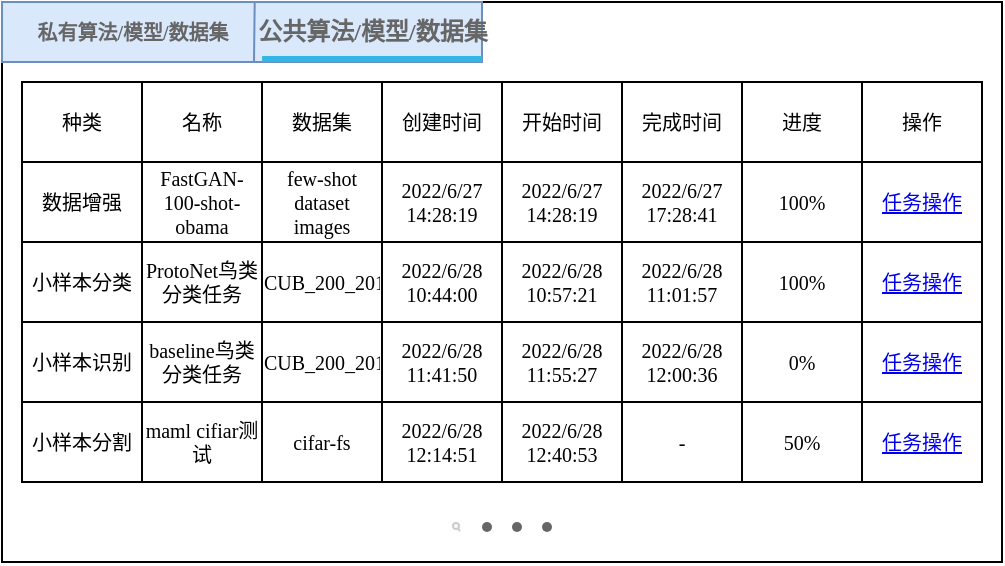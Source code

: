 <mxfile version="20.8.23" type="github" pages="3">
  <diagram id="b3hCAYV5xsGDJO1Qj9GW" name="第 1 页">
    <mxGraphModel dx="1148" dy="670" grid="1" gridSize="10" guides="1" tooltips="1" connect="1" arrows="1" fold="1" page="1" pageScale="1" pageWidth="827" pageHeight="1169" math="0" shadow="0">
      <root>
        <mxCell id="0" />
        <mxCell id="1" parent="0" />
        <mxCell id="eQosBWIMDGggvK-4iNOV-1" value="" style="rounded=0;whiteSpace=wrap;html=1;fontFamily=Times New Roman;" parent="1" vertex="1">
          <mxGeometry x="40" y="40" width="500" height="280" as="geometry" />
        </mxCell>
        <mxCell id="eQosBWIMDGggvK-4iNOV-6" value="" style="strokeWidth=1;html=1;shadow=0;dashed=0;shape=mxgraph.android.rrect;rSize=0;fillColor=#dae8fc;strokeColor=#6c8ebf;fontFamily=Times New Roman;" parent="1" vertex="1">
          <mxGeometry x="40" y="40" width="240" height="30" as="geometry" />
        </mxCell>
        <mxCell id="eQosBWIMDGggvK-4iNOV-7" value="私有算法/模型/数据集" style="strokeWidth=1;html=1;shadow=0;dashed=0;shape=mxgraph.android.anchor;fontStyle=1;fontColor=#666666;fontFamily=Times New Roman;fontSize=10;" parent="eQosBWIMDGggvK-4iNOV-6" vertex="1">
          <mxGeometry width="129.73" height="30" as="geometry" />
        </mxCell>
        <mxCell id="eQosBWIMDGggvK-4iNOV-8" value="公共算法/模型/数据集" style="strokeWidth=1;html=1;shadow=0;dashed=0;shape=mxgraph.android.rrect;rSize=0;fontStyle=1;fillColor=none;strokeColor=none;fontColor=#666666;fontFamily=Times New Roman;" parent="eQosBWIMDGggvK-4iNOV-6" vertex="1">
          <mxGeometry x="130.054" width="109.946" height="30" as="geometry" />
        </mxCell>
        <mxCell id="eQosBWIMDGggvK-4iNOV-9" value="" style="strokeWidth=1;html=1;shadow=0;dashed=0;shape=mxgraph.android.rrect;rSize=0;fillColor=#33b5e5;strokeColor=none;fontFamily=Times New Roman;fontSize=10;" parent="eQosBWIMDGggvK-4iNOV-8" vertex="1">
          <mxGeometry y="27" width="109.946" height="3" as="geometry" />
        </mxCell>
        <mxCell id="eQosBWIMDGggvK-4iNOV-14" value="" style="endArrow=none;html=1;rounded=0;entryX=0.974;entryY=-0.005;entryDx=0;entryDy=0;entryPerimeter=0;fontFamily=Times New Roman;fillColor=#dae8fc;strokeColor=#6c8ebf;fontSize=10;" parent="1" target="eQosBWIMDGggvK-4iNOV-7" edge="1">
          <mxGeometry width="50" height="50" relative="1" as="geometry">
            <mxPoint x="166" y="70" as="sourcePoint" />
            <mxPoint x="200" y="100" as="targetPoint" />
          </mxGeometry>
        </mxCell>
        <mxCell id="ofi7xKXRo71Cz8gLYX2U-14" value="" style="shape=table;startSize=0;container=1;collapsible=0;childLayout=tableLayout;fontSize=10;rounded=1;fillStyle=auto;fontFamily=Times New Roman;fillColor=none;" vertex="1" parent="1">
          <mxGeometry x="50" y="80" width="480" height="200" as="geometry" />
        </mxCell>
        <mxCell id="ofi7xKXRo71Cz8gLYX2U-15" value="" style="shape=tableRow;horizontal=0;startSize=0;swimlaneHead=0;swimlaneBody=0;strokeColor=inherit;top=0;left=0;bottom=0;right=0;collapsible=0;dropTarget=0;fillColor=none;points=[[0,0.5],[1,0.5]];portConstraint=eastwest;fontSize=10;rounded=1;fillStyle=auto;fontFamily=Times New Roman;" vertex="1" parent="ofi7xKXRo71Cz8gLYX2U-14">
          <mxGeometry width="480" height="40" as="geometry" />
        </mxCell>
        <mxCell id="ofi7xKXRo71Cz8gLYX2U-16" value="种类" style="shape=partialRectangle;html=1;whiteSpace=wrap;connectable=0;strokeColor=inherit;overflow=hidden;fillColor=none;top=0;left=0;bottom=0;right=0;pointerEvents=1;fontSize=10;rounded=1;fillStyle=auto;fontFamily=Times New Roman;" vertex="1" parent="ofi7xKXRo71Cz8gLYX2U-15">
          <mxGeometry width="60" height="40" as="geometry">
            <mxRectangle width="60" height="40" as="alternateBounds" />
          </mxGeometry>
        </mxCell>
        <mxCell id="ofi7xKXRo71Cz8gLYX2U-17" value="名称" style="shape=partialRectangle;html=1;whiteSpace=wrap;connectable=0;strokeColor=inherit;overflow=hidden;fillColor=none;top=0;left=0;bottom=0;right=0;pointerEvents=1;fontSize=10;rounded=1;fillStyle=auto;fontFamily=Times New Roman;" vertex="1" parent="ofi7xKXRo71Cz8gLYX2U-15">
          <mxGeometry x="60" width="60" height="40" as="geometry">
            <mxRectangle width="60" height="40" as="alternateBounds" />
          </mxGeometry>
        </mxCell>
        <mxCell id="ofi7xKXRo71Cz8gLYX2U-18" value="数据集" style="shape=partialRectangle;html=1;whiteSpace=wrap;connectable=0;strokeColor=inherit;overflow=hidden;fillColor=none;top=0;left=0;bottom=0;right=0;pointerEvents=1;fontSize=10;rounded=1;fillStyle=auto;fontFamily=Times New Roman;" vertex="1" parent="ofi7xKXRo71Cz8gLYX2U-15">
          <mxGeometry x="120" width="60" height="40" as="geometry">
            <mxRectangle width="60" height="40" as="alternateBounds" />
          </mxGeometry>
        </mxCell>
        <mxCell id="ofi7xKXRo71Cz8gLYX2U-27" value="创建时间" style="shape=partialRectangle;html=1;whiteSpace=wrap;connectable=0;strokeColor=inherit;overflow=hidden;fillColor=none;top=0;left=0;bottom=0;right=0;pointerEvents=1;fontSize=10;rounded=1;fillStyle=auto;fontFamily=Times New Roman;" vertex="1" parent="ofi7xKXRo71Cz8gLYX2U-15">
          <mxGeometry x="180" width="60" height="40" as="geometry">
            <mxRectangle width="60" height="40" as="alternateBounds" />
          </mxGeometry>
        </mxCell>
        <mxCell id="ofi7xKXRo71Cz8gLYX2U-30" value="开始时间" style="shape=partialRectangle;html=1;whiteSpace=wrap;connectable=0;strokeColor=inherit;overflow=hidden;fillColor=none;top=0;left=0;bottom=0;right=0;pointerEvents=1;fontSize=10;rounded=1;fillStyle=auto;fontFamily=Times New Roman;" vertex="1" parent="ofi7xKXRo71Cz8gLYX2U-15">
          <mxGeometry x="240" width="60" height="40" as="geometry">
            <mxRectangle width="60" height="40" as="alternateBounds" />
          </mxGeometry>
        </mxCell>
        <mxCell id="ofi7xKXRo71Cz8gLYX2U-33" value="完成时间" style="shape=partialRectangle;html=1;whiteSpace=wrap;connectable=0;strokeColor=inherit;overflow=hidden;fillColor=none;top=0;left=0;bottom=0;right=0;pointerEvents=1;fontSize=10;rounded=1;fillStyle=auto;fontFamily=Times New Roman;" vertex="1" parent="ofi7xKXRo71Cz8gLYX2U-15">
          <mxGeometry x="300" width="60" height="40" as="geometry">
            <mxRectangle width="60" height="40" as="alternateBounds" />
          </mxGeometry>
        </mxCell>
        <mxCell id="ofi7xKXRo71Cz8gLYX2U-36" value="进度" style="shape=partialRectangle;html=1;whiteSpace=wrap;connectable=0;strokeColor=inherit;overflow=hidden;fillColor=none;top=0;left=0;bottom=0;right=0;pointerEvents=1;fontSize=10;rounded=1;fillStyle=auto;fontFamily=Times New Roman;" vertex="1" parent="ofi7xKXRo71Cz8gLYX2U-15">
          <mxGeometry x="360" width="60" height="40" as="geometry">
            <mxRectangle width="60" height="40" as="alternateBounds" />
          </mxGeometry>
        </mxCell>
        <mxCell id="ofi7xKXRo71Cz8gLYX2U-39" value="操作" style="shape=partialRectangle;html=1;whiteSpace=wrap;connectable=0;strokeColor=inherit;overflow=hidden;fillColor=none;top=0;left=0;bottom=0;right=0;pointerEvents=1;fontSize=10;rounded=1;fillStyle=auto;fontFamily=Times New Roman;" vertex="1" parent="ofi7xKXRo71Cz8gLYX2U-15">
          <mxGeometry x="420" width="60" height="40" as="geometry">
            <mxRectangle width="60" height="40" as="alternateBounds" />
          </mxGeometry>
        </mxCell>
        <mxCell id="ofi7xKXRo71Cz8gLYX2U-19" value="" style="shape=tableRow;horizontal=0;startSize=0;swimlaneHead=0;swimlaneBody=0;strokeColor=inherit;top=0;left=0;bottom=0;right=0;collapsible=0;dropTarget=0;fillColor=none;points=[[0,0.5],[1,0.5]];portConstraint=eastwest;fontSize=10;rounded=1;fillStyle=auto;fontFamily=Times New Roman;" vertex="1" parent="ofi7xKXRo71Cz8gLYX2U-14">
          <mxGeometry y="40" width="480" height="40" as="geometry" />
        </mxCell>
        <mxCell id="ofi7xKXRo71Cz8gLYX2U-20" value="数据增强" style="shape=partialRectangle;html=1;whiteSpace=wrap;connectable=0;strokeColor=inherit;overflow=hidden;fillColor=none;top=0;left=0;bottom=0;right=0;pointerEvents=1;fontSize=10;rounded=1;fillStyle=auto;fontFamily=Times New Roman;" vertex="1" parent="ofi7xKXRo71Cz8gLYX2U-19">
          <mxGeometry width="60" height="40" as="geometry">
            <mxRectangle width="60" height="40" as="alternateBounds" />
          </mxGeometry>
        </mxCell>
        <mxCell id="ofi7xKXRo71Cz8gLYX2U-21" value="FastGAN-100-shot-obama" style="shape=partialRectangle;html=1;whiteSpace=wrap;connectable=0;strokeColor=inherit;overflow=hidden;fillColor=none;top=0;left=0;bottom=0;right=0;pointerEvents=1;fontSize=10;rounded=1;fillStyle=auto;fontFamily=Times New Roman;" vertex="1" parent="ofi7xKXRo71Cz8gLYX2U-19">
          <mxGeometry x="60" width="60" height="40" as="geometry">
            <mxRectangle width="60" height="40" as="alternateBounds" />
          </mxGeometry>
        </mxCell>
        <mxCell id="ofi7xKXRo71Cz8gLYX2U-22" value="few-shot dataset images" style="shape=partialRectangle;html=1;whiteSpace=wrap;connectable=0;strokeColor=inherit;overflow=hidden;fillColor=none;top=0;left=0;bottom=0;right=0;pointerEvents=1;fontSize=10;rounded=1;fillStyle=auto;fontFamily=Times New Roman;" vertex="1" parent="ofi7xKXRo71Cz8gLYX2U-19">
          <mxGeometry x="120" width="60" height="40" as="geometry">
            <mxRectangle width="60" height="40" as="alternateBounds" />
          </mxGeometry>
        </mxCell>
        <mxCell id="ofi7xKXRo71Cz8gLYX2U-28" value="2022/6/27 14:28:19" style="shape=partialRectangle;html=1;whiteSpace=wrap;connectable=0;strokeColor=inherit;overflow=hidden;fillColor=none;top=0;left=0;bottom=0;right=0;pointerEvents=1;fontSize=10;rounded=1;fillStyle=auto;fontFamily=Times New Roman;" vertex="1" parent="ofi7xKXRo71Cz8gLYX2U-19">
          <mxGeometry x="180" width="60" height="40" as="geometry">
            <mxRectangle width="60" height="40" as="alternateBounds" />
          </mxGeometry>
        </mxCell>
        <mxCell id="ofi7xKXRo71Cz8gLYX2U-31" value="2022/6/27 14:28:19" style="shape=partialRectangle;html=1;whiteSpace=wrap;connectable=0;strokeColor=inherit;overflow=hidden;fillColor=none;top=0;left=0;bottom=0;right=0;pointerEvents=1;fontSize=10;rounded=1;fillStyle=auto;fontFamily=Times New Roman;" vertex="1" parent="ofi7xKXRo71Cz8gLYX2U-19">
          <mxGeometry x="240" width="60" height="40" as="geometry">
            <mxRectangle width="60" height="40" as="alternateBounds" />
          </mxGeometry>
        </mxCell>
        <mxCell id="ofi7xKXRo71Cz8gLYX2U-34" value="2022/6/27 17:28:41" style="shape=partialRectangle;html=1;whiteSpace=wrap;connectable=0;strokeColor=inherit;overflow=hidden;fillColor=none;top=0;left=0;bottom=0;right=0;pointerEvents=1;fontSize=10;rounded=1;fillStyle=auto;fontFamily=Times New Roman;" vertex="1" parent="ofi7xKXRo71Cz8gLYX2U-19">
          <mxGeometry x="300" width="60" height="40" as="geometry">
            <mxRectangle width="60" height="40" as="alternateBounds" />
          </mxGeometry>
        </mxCell>
        <mxCell id="ofi7xKXRo71Cz8gLYX2U-37" value="100%" style="shape=partialRectangle;html=1;whiteSpace=wrap;connectable=0;strokeColor=inherit;overflow=hidden;fillColor=none;top=0;left=0;bottom=0;right=0;pointerEvents=1;fontSize=10;rounded=1;fillStyle=auto;fontFamily=Times New Roman;" vertex="1" parent="ofi7xKXRo71Cz8gLYX2U-19">
          <mxGeometry x="360" width="60" height="40" as="geometry">
            <mxRectangle width="60" height="40" as="alternateBounds" />
          </mxGeometry>
        </mxCell>
        <mxCell id="ofi7xKXRo71Cz8gLYX2U-40" style="shape=partialRectangle;html=1;whiteSpace=wrap;connectable=0;strokeColor=inherit;overflow=hidden;fillColor=none;top=0;left=0;bottom=0;right=0;pointerEvents=1;fontSize=10;rounded=1;fillStyle=auto;fontFamily=Times New Roman;" vertex="1" parent="ofi7xKXRo71Cz8gLYX2U-19">
          <mxGeometry x="420" width="60" height="40" as="geometry">
            <mxRectangle width="60" height="40" as="alternateBounds" />
          </mxGeometry>
        </mxCell>
        <mxCell id="ofi7xKXRo71Cz8gLYX2U-23" value="" style="shape=tableRow;horizontal=0;startSize=0;swimlaneHead=0;swimlaneBody=0;strokeColor=inherit;top=0;left=0;bottom=0;right=0;collapsible=0;dropTarget=0;fillColor=none;points=[[0,0.5],[1,0.5]];portConstraint=eastwest;fontSize=10;rounded=1;fillStyle=auto;fontFamily=Times New Roman;" vertex="1" parent="ofi7xKXRo71Cz8gLYX2U-14">
          <mxGeometry y="80" width="480" height="40" as="geometry" />
        </mxCell>
        <mxCell id="ofi7xKXRo71Cz8gLYX2U-24" value="小样本分类" style="shape=partialRectangle;html=1;whiteSpace=wrap;connectable=0;strokeColor=inherit;overflow=hidden;fillColor=none;top=0;left=0;bottom=0;right=0;pointerEvents=1;fontSize=10;rounded=1;fillStyle=auto;fontFamily=Times New Roman;" vertex="1" parent="ofi7xKXRo71Cz8gLYX2U-23">
          <mxGeometry width="60" height="40" as="geometry">
            <mxRectangle width="60" height="40" as="alternateBounds" />
          </mxGeometry>
        </mxCell>
        <mxCell id="ofi7xKXRo71Cz8gLYX2U-25" value="ProtoNet鸟类分类任务" style="shape=partialRectangle;html=1;whiteSpace=wrap;connectable=0;strokeColor=inherit;overflow=hidden;fillColor=none;top=0;left=0;bottom=0;right=0;pointerEvents=1;fontSize=10;rounded=1;fillStyle=auto;fontFamily=Times New Roman;" vertex="1" parent="ofi7xKXRo71Cz8gLYX2U-23">
          <mxGeometry x="60" width="60" height="40" as="geometry">
            <mxRectangle width="60" height="40" as="alternateBounds" />
          </mxGeometry>
        </mxCell>
        <mxCell id="ofi7xKXRo71Cz8gLYX2U-26" value="CUB_200_2011" style="shape=partialRectangle;html=1;whiteSpace=wrap;connectable=0;strokeColor=inherit;overflow=hidden;fillColor=none;top=0;left=0;bottom=0;right=0;pointerEvents=1;fontSize=10;rounded=1;fillStyle=auto;fontFamily=Times New Roman;" vertex="1" parent="ofi7xKXRo71Cz8gLYX2U-23">
          <mxGeometry x="120" width="60" height="40" as="geometry">
            <mxRectangle width="60" height="40" as="alternateBounds" />
          </mxGeometry>
        </mxCell>
        <mxCell id="ofi7xKXRo71Cz8gLYX2U-29" value="2022/6/28 10:44:00" style="shape=partialRectangle;html=1;whiteSpace=wrap;connectable=0;strokeColor=inherit;overflow=hidden;fillColor=none;top=0;left=0;bottom=0;right=0;pointerEvents=1;fontSize=10;rounded=1;fillStyle=auto;fontFamily=Times New Roman;" vertex="1" parent="ofi7xKXRo71Cz8gLYX2U-23">
          <mxGeometry x="180" width="60" height="40" as="geometry">
            <mxRectangle width="60" height="40" as="alternateBounds" />
          </mxGeometry>
        </mxCell>
        <mxCell id="ofi7xKXRo71Cz8gLYX2U-32" value="2022/6/28 10:57:21" style="shape=partialRectangle;html=1;whiteSpace=wrap;connectable=0;strokeColor=inherit;overflow=hidden;fillColor=none;top=0;left=0;bottom=0;right=0;pointerEvents=1;fontSize=10;rounded=1;fillStyle=auto;fontFamily=Times New Roman;" vertex="1" parent="ofi7xKXRo71Cz8gLYX2U-23">
          <mxGeometry x="240" width="60" height="40" as="geometry">
            <mxRectangle width="60" height="40" as="alternateBounds" />
          </mxGeometry>
        </mxCell>
        <mxCell id="ofi7xKXRo71Cz8gLYX2U-35" value="2022/6/28 11:01:57" style="shape=partialRectangle;html=1;whiteSpace=wrap;connectable=0;strokeColor=inherit;overflow=hidden;fillColor=none;top=0;left=0;bottom=0;right=0;pointerEvents=1;fontSize=10;rounded=1;fillStyle=auto;fontFamily=Times New Roman;" vertex="1" parent="ofi7xKXRo71Cz8gLYX2U-23">
          <mxGeometry x="300" width="60" height="40" as="geometry">
            <mxRectangle width="60" height="40" as="alternateBounds" />
          </mxGeometry>
        </mxCell>
        <mxCell id="ofi7xKXRo71Cz8gLYX2U-38" value="100%" style="shape=partialRectangle;html=1;whiteSpace=wrap;connectable=0;strokeColor=inherit;overflow=hidden;fillColor=none;top=0;left=0;bottom=0;right=0;pointerEvents=1;fontSize=10;rounded=1;fillStyle=auto;fontFamily=Times New Roman;" vertex="1" parent="ofi7xKXRo71Cz8gLYX2U-23">
          <mxGeometry x="360" width="60" height="40" as="geometry">
            <mxRectangle width="60" height="40" as="alternateBounds" />
          </mxGeometry>
        </mxCell>
        <mxCell id="ofi7xKXRo71Cz8gLYX2U-41" style="shape=partialRectangle;html=1;whiteSpace=wrap;connectable=0;strokeColor=inherit;overflow=hidden;fillColor=none;top=0;left=0;bottom=0;right=0;pointerEvents=1;fontSize=10;rounded=1;fillStyle=auto;fontFamily=Times New Roman;" vertex="1" parent="ofi7xKXRo71Cz8gLYX2U-23">
          <mxGeometry x="420" width="60" height="40" as="geometry">
            <mxRectangle width="60" height="40" as="alternateBounds" />
          </mxGeometry>
        </mxCell>
        <mxCell id="ofi7xKXRo71Cz8gLYX2U-69" style="shape=tableRow;horizontal=0;startSize=0;swimlaneHead=0;swimlaneBody=0;strokeColor=inherit;top=0;left=0;bottom=0;right=0;collapsible=0;dropTarget=0;fillColor=none;points=[[0,0.5],[1,0.5]];portConstraint=eastwest;fontSize=10;rounded=1;fillStyle=auto;fontFamily=Times New Roman;" vertex="1" parent="ofi7xKXRo71Cz8gLYX2U-14">
          <mxGeometry y="120" width="480" height="40" as="geometry" />
        </mxCell>
        <mxCell id="ofi7xKXRo71Cz8gLYX2U-70" value="小样本识别" style="shape=partialRectangle;html=1;whiteSpace=wrap;connectable=0;strokeColor=inherit;overflow=hidden;fillColor=none;top=0;left=0;bottom=0;right=0;pointerEvents=1;fontSize=10;rounded=1;fillStyle=auto;fontFamily=Times New Roman;" vertex="1" parent="ofi7xKXRo71Cz8gLYX2U-69">
          <mxGeometry width="60" height="40" as="geometry">
            <mxRectangle width="60" height="40" as="alternateBounds" />
          </mxGeometry>
        </mxCell>
        <mxCell id="ofi7xKXRo71Cz8gLYX2U-71" value="baseline鸟类分类任务" style="shape=partialRectangle;html=1;whiteSpace=wrap;connectable=0;strokeColor=inherit;overflow=hidden;fillColor=none;top=0;left=0;bottom=0;right=0;pointerEvents=1;fontSize=10;rounded=1;fillStyle=auto;fontFamily=Times New Roman;" vertex="1" parent="ofi7xKXRo71Cz8gLYX2U-69">
          <mxGeometry x="60" width="60" height="40" as="geometry">
            <mxRectangle width="60" height="40" as="alternateBounds" />
          </mxGeometry>
        </mxCell>
        <mxCell id="ofi7xKXRo71Cz8gLYX2U-72" value="CUB_200_2011" style="shape=partialRectangle;html=1;whiteSpace=wrap;connectable=0;strokeColor=inherit;overflow=hidden;fillColor=none;top=0;left=0;bottom=0;right=0;pointerEvents=1;fontSize=10;rounded=1;fillStyle=auto;fontFamily=Times New Roman;" vertex="1" parent="ofi7xKXRo71Cz8gLYX2U-69">
          <mxGeometry x="120" width="60" height="40" as="geometry">
            <mxRectangle width="60" height="40" as="alternateBounds" />
          </mxGeometry>
        </mxCell>
        <mxCell id="ofi7xKXRo71Cz8gLYX2U-73" value="2022/6/28 11:41:50" style="shape=partialRectangle;html=1;whiteSpace=wrap;connectable=0;strokeColor=inherit;overflow=hidden;fillColor=none;top=0;left=0;bottom=0;right=0;pointerEvents=1;fontSize=10;rounded=1;fillStyle=auto;fontFamily=Times New Roman;" vertex="1" parent="ofi7xKXRo71Cz8gLYX2U-69">
          <mxGeometry x="180" width="60" height="40" as="geometry">
            <mxRectangle width="60" height="40" as="alternateBounds" />
          </mxGeometry>
        </mxCell>
        <mxCell id="ofi7xKXRo71Cz8gLYX2U-74" value="2022/6/28 11:55:27" style="shape=partialRectangle;html=1;whiteSpace=wrap;connectable=0;strokeColor=inherit;overflow=hidden;fillColor=none;top=0;left=0;bottom=0;right=0;pointerEvents=1;fontSize=10;rounded=1;fillStyle=auto;fontFamily=Times New Roman;" vertex="1" parent="ofi7xKXRo71Cz8gLYX2U-69">
          <mxGeometry x="240" width="60" height="40" as="geometry">
            <mxRectangle width="60" height="40" as="alternateBounds" />
          </mxGeometry>
        </mxCell>
        <mxCell id="ofi7xKXRo71Cz8gLYX2U-75" value="2022/6/28 12:00:36" style="shape=partialRectangle;html=1;whiteSpace=wrap;connectable=0;strokeColor=inherit;overflow=hidden;fillColor=none;top=0;left=0;bottom=0;right=0;pointerEvents=1;fontSize=10;rounded=1;fillStyle=auto;fontFamily=Times New Roman;" vertex="1" parent="ofi7xKXRo71Cz8gLYX2U-69">
          <mxGeometry x="300" width="60" height="40" as="geometry">
            <mxRectangle width="60" height="40" as="alternateBounds" />
          </mxGeometry>
        </mxCell>
        <mxCell id="ofi7xKXRo71Cz8gLYX2U-76" value="0%" style="shape=partialRectangle;html=1;whiteSpace=wrap;connectable=0;strokeColor=inherit;overflow=hidden;fillColor=none;top=0;left=0;bottom=0;right=0;pointerEvents=1;fontSize=10;rounded=1;fillStyle=auto;fontFamily=Times New Roman;" vertex="1" parent="ofi7xKXRo71Cz8gLYX2U-69">
          <mxGeometry x="360" width="60" height="40" as="geometry">
            <mxRectangle width="60" height="40" as="alternateBounds" />
          </mxGeometry>
        </mxCell>
        <mxCell id="ofi7xKXRo71Cz8gLYX2U-77" style="shape=partialRectangle;html=1;whiteSpace=wrap;connectable=0;strokeColor=inherit;overflow=hidden;fillColor=none;top=0;left=0;bottom=0;right=0;pointerEvents=1;fontSize=10;rounded=1;fillStyle=auto;fontFamily=Times New Roman;" vertex="1" parent="ofi7xKXRo71Cz8gLYX2U-69">
          <mxGeometry x="420" width="60" height="40" as="geometry">
            <mxRectangle width="60" height="40" as="alternateBounds" />
          </mxGeometry>
        </mxCell>
        <mxCell id="ofi7xKXRo71Cz8gLYX2U-60" style="shape=tableRow;horizontal=0;startSize=0;swimlaneHead=0;swimlaneBody=0;strokeColor=inherit;top=0;left=0;bottom=0;right=0;collapsible=0;dropTarget=0;fillColor=none;points=[[0,0.5],[1,0.5]];portConstraint=eastwest;fontSize=10;rounded=1;fillStyle=auto;fontFamily=Times New Roman;" vertex="1" parent="ofi7xKXRo71Cz8gLYX2U-14">
          <mxGeometry y="160" width="480" height="40" as="geometry" />
        </mxCell>
        <mxCell id="ofi7xKXRo71Cz8gLYX2U-61" value="小样本分割" style="shape=partialRectangle;html=1;whiteSpace=wrap;connectable=0;strokeColor=inherit;overflow=hidden;fillColor=none;top=0;left=0;bottom=0;right=0;pointerEvents=1;fontSize=10;rounded=1;fillStyle=auto;fontFamily=Times New Roman;" vertex="1" parent="ofi7xKXRo71Cz8gLYX2U-60">
          <mxGeometry width="60" height="40" as="geometry">
            <mxRectangle width="60" height="40" as="alternateBounds" />
          </mxGeometry>
        </mxCell>
        <mxCell id="ofi7xKXRo71Cz8gLYX2U-62" value="maml cifiar测试" style="shape=partialRectangle;html=1;whiteSpace=wrap;connectable=0;strokeColor=inherit;overflow=hidden;fillColor=none;top=0;left=0;bottom=0;right=0;pointerEvents=1;fontSize=10;rounded=1;fillStyle=auto;fontFamily=Times New Roman;" vertex="1" parent="ofi7xKXRo71Cz8gLYX2U-60">
          <mxGeometry x="60" width="60" height="40" as="geometry">
            <mxRectangle width="60" height="40" as="alternateBounds" />
          </mxGeometry>
        </mxCell>
        <mxCell id="ofi7xKXRo71Cz8gLYX2U-63" value="cifar-fs" style="shape=partialRectangle;html=1;whiteSpace=wrap;connectable=0;strokeColor=inherit;overflow=hidden;fillColor=none;top=0;left=0;bottom=0;right=0;pointerEvents=1;fontSize=10;rounded=1;fillStyle=auto;fontFamily=Times New Roman;" vertex="1" parent="ofi7xKXRo71Cz8gLYX2U-60">
          <mxGeometry x="120" width="60" height="40" as="geometry">
            <mxRectangle width="60" height="40" as="alternateBounds" />
          </mxGeometry>
        </mxCell>
        <mxCell id="ofi7xKXRo71Cz8gLYX2U-64" value="2022/6/28 12:14:51" style="shape=partialRectangle;html=1;whiteSpace=wrap;connectable=0;strokeColor=inherit;overflow=hidden;fillColor=none;top=0;left=0;bottom=0;right=0;pointerEvents=1;fontSize=10;rounded=1;fillStyle=auto;fontFamily=Times New Roman;" vertex="1" parent="ofi7xKXRo71Cz8gLYX2U-60">
          <mxGeometry x="180" width="60" height="40" as="geometry">
            <mxRectangle width="60" height="40" as="alternateBounds" />
          </mxGeometry>
        </mxCell>
        <mxCell id="ofi7xKXRo71Cz8gLYX2U-65" value="2022/6/28 12:40:53" style="shape=partialRectangle;html=1;whiteSpace=wrap;connectable=0;strokeColor=inherit;overflow=hidden;fillColor=none;top=0;left=0;bottom=0;right=0;pointerEvents=1;fontSize=10;rounded=1;fillStyle=auto;fontFamily=Times New Roman;" vertex="1" parent="ofi7xKXRo71Cz8gLYX2U-60">
          <mxGeometry x="240" width="60" height="40" as="geometry">
            <mxRectangle width="60" height="40" as="alternateBounds" />
          </mxGeometry>
        </mxCell>
        <mxCell id="ofi7xKXRo71Cz8gLYX2U-66" value="-" style="shape=partialRectangle;html=1;whiteSpace=wrap;connectable=0;strokeColor=inherit;overflow=hidden;fillColor=none;top=0;left=0;bottom=0;right=0;pointerEvents=1;fontSize=10;rounded=1;fillStyle=auto;fontFamily=Times New Roman;" vertex="1" parent="ofi7xKXRo71Cz8gLYX2U-60">
          <mxGeometry x="300" width="60" height="40" as="geometry">
            <mxRectangle width="60" height="40" as="alternateBounds" />
          </mxGeometry>
        </mxCell>
        <mxCell id="ofi7xKXRo71Cz8gLYX2U-67" value="50%" style="shape=partialRectangle;html=1;whiteSpace=wrap;connectable=0;strokeColor=inherit;overflow=hidden;fillColor=none;top=0;left=0;bottom=0;right=0;pointerEvents=1;fontSize=10;rounded=1;fillStyle=auto;fontFamily=Times New Roman;" vertex="1" parent="ofi7xKXRo71Cz8gLYX2U-60">
          <mxGeometry x="360" width="60" height="40" as="geometry">
            <mxRectangle width="60" height="40" as="alternateBounds" />
          </mxGeometry>
        </mxCell>
        <mxCell id="ofi7xKXRo71Cz8gLYX2U-68" style="shape=partialRectangle;html=1;whiteSpace=wrap;connectable=0;strokeColor=inherit;overflow=hidden;fillColor=none;top=0;left=0;bottom=0;right=0;pointerEvents=1;fontSize=10;rounded=1;fillStyle=auto;fontFamily=Times New Roman;" vertex="1" parent="ofi7xKXRo71Cz8gLYX2U-60">
          <mxGeometry x="420" width="60" height="40" as="geometry">
            <mxRectangle width="60" height="40" as="alternateBounds" />
          </mxGeometry>
        </mxCell>
        <UserObject label="任务操作" link="https://www.draw.io" id="ofi7xKXRo71Cz8gLYX2U-79">
          <mxCell style="text;html=1;strokeColor=none;fillColor=none;whiteSpace=wrap;align=center;verticalAlign=middle;fontColor=#0000EE;fontStyle=4;fontSize=10;fontFamily=Times New Roman;" vertex="1" parent="1">
            <mxGeometry x="470" y="120" width="60" height="40" as="geometry" />
          </mxCell>
        </UserObject>
        <UserObject label="任务操作" link="https://www.draw.io" id="ofi7xKXRo71Cz8gLYX2U-80">
          <mxCell style="text;html=1;strokeColor=none;fillColor=none;whiteSpace=wrap;align=center;verticalAlign=middle;fontColor=#0000EE;fontStyle=4;fontSize=10;fontFamily=Times New Roman;" vertex="1" parent="1">
            <mxGeometry x="470" y="160" width="60" height="40" as="geometry" />
          </mxCell>
        </UserObject>
        <UserObject label="任务操作" link="https://www.draw.io" id="ofi7xKXRo71Cz8gLYX2U-81">
          <mxCell style="text;html=1;strokeColor=none;fillColor=none;whiteSpace=wrap;align=center;verticalAlign=middle;fontColor=#0000EE;fontStyle=4;fontSize=10;fontFamily=Times New Roman;" vertex="1" parent="1">
            <mxGeometry x="470" y="200" width="60" height="40" as="geometry" />
          </mxCell>
        </UserObject>
        <UserObject label="任务操作" link="https://www.draw.io" id="ofi7xKXRo71Cz8gLYX2U-82">
          <mxCell style="text;html=1;strokeColor=none;fillColor=none;whiteSpace=wrap;align=center;verticalAlign=middle;fontColor=#0000EE;fontStyle=4;fontSize=10;fontFamily=Times New Roman;" vertex="1" parent="1">
            <mxGeometry x="470" y="240" width="60" height="40" as="geometry" />
          </mxCell>
        </UserObject>
        <mxCell id="ofi7xKXRo71Cz8gLYX2U-83" value="" style="verticalLabelPosition=bottom;verticalAlign=top;html=1;shadow=0;dashed=0;strokeWidth=1;shape=mxgraph.ios.iHomePageControl;fillColor=#666666;strokeColor=#cccccc;sketch=0;rounded=1;fillStyle=auto;fontFamily=Times New Roman;fontSize=10;" vertex="1" parent="1">
          <mxGeometry x="265" y="300" width="50" height="5" as="geometry" />
        </mxCell>
      </root>
    </mxGraphModel>
  </diagram>
  <diagram id="KrpnV9CwWK39LqiTt0IE" name="第 2 页">
    <mxGraphModel dx="1148" dy="670" grid="1" gridSize="10" guides="1" tooltips="1" connect="1" arrows="1" fold="1" page="1" pageScale="1" pageWidth="827" pageHeight="1169" math="0" shadow="0">
      <root>
        <mxCell id="0" />
        <mxCell id="1" parent="0" />
        <mxCell id="2-vvyY6Ytuw7cH7y74Op-1" value="" style="rounded=0;whiteSpace=wrap;html=1;fontFamily=Times New Roman;" parent="1" vertex="1">
          <mxGeometry x="40" y="40" width="500" height="270" as="geometry" />
        </mxCell>
        <mxCell id="2-vvyY6Ytuw7cH7y74Op-2" value="" style="strokeWidth=1;html=1;shadow=0;dashed=0;shape=mxgraph.android.rrect;rSize=0;fillColor=#dae8fc;strokeColor=#6c8ebf;fontFamily=Times New Roman;" parent="1" vertex="1">
          <mxGeometry x="40" y="40" width="240" height="30" as="geometry" />
        </mxCell>
        <mxCell id="2-vvyY6Ytuw7cH7y74Op-3" value="新建任务" style="strokeWidth=1;html=1;shadow=0;dashed=0;shape=mxgraph.android.anchor;fontStyle=1;fontColor=#666666;fontFamily=Times New Roman;" parent="2-vvyY6Ytuw7cH7y74Op-2" vertex="1">
          <mxGeometry width="129.73" height="30" as="geometry" />
        </mxCell>
        <mxCell id="2-vvyY6Ytuw7cH7y74Op-4" value="任务详情" style="strokeWidth=1;html=1;shadow=0;dashed=0;shape=mxgraph.android.rrect;rSize=0;fontStyle=1;fillColor=none;strokeColor=none;fontColor=#666666;fontFamily=Times New Roman;" parent="2-vvyY6Ytuw7cH7y74Op-2" vertex="1">
          <mxGeometry x="130.054" width="109.946" height="30" as="geometry" />
        </mxCell>
        <mxCell id="2-vvyY6Ytuw7cH7y74Op-5" value="" style="strokeWidth=1;html=1;shadow=0;dashed=0;shape=mxgraph.android.rrect;rSize=0;fillColor=#33b5e5;strokeColor=none;fontFamily=Times New Roman;" parent="2-vvyY6Ytuw7cH7y74Op-4" vertex="1">
          <mxGeometry y="27" width="109.946" height="3" as="geometry" />
        </mxCell>
        <mxCell id="2-vvyY6Ytuw7cH7y74Op-6" value="" style="endArrow=none;html=1;rounded=0;entryX=0.524;entryY=-0.023;entryDx=0;entryDy=0;entryPerimeter=0;exitX=0.523;exitY=0.967;exitDx=0;exitDy=0;exitPerimeter=0;fontFamily=Times New Roman;fillColor=#dae8fc;strokeColor=#6c8ebf;" parent="1" source="2-vvyY6Ytuw7cH7y74Op-2" target="2-vvyY6Ytuw7cH7y74Op-2" edge="1">
          <mxGeometry width="50" height="50" relative="1" as="geometry">
            <mxPoint x="150" y="150" as="sourcePoint" />
            <mxPoint x="200" y="100" as="targetPoint" />
          </mxGeometry>
        </mxCell>
        <mxCell id="UZixgo1jXrRvIGGhGaJ9-1" value="" style="shape=table;startSize=0;container=1;collapsible=0;childLayout=tableLayout;fontSize=10;rounded=1;fillStyle=auto;fontFamily=Times New Roman;fillColor=none;" vertex="1" parent="1">
          <mxGeometry x="50" y="80" width="480" height="200" as="geometry" />
        </mxCell>
        <mxCell id="UZixgo1jXrRvIGGhGaJ9-2" value="" style="shape=tableRow;horizontal=0;startSize=0;swimlaneHead=0;swimlaneBody=0;strokeColor=inherit;top=0;left=0;bottom=0;right=0;collapsible=0;dropTarget=0;fillColor=none;points=[[0,0.5],[1,0.5]];portConstraint=eastwest;fontSize=10;rounded=1;fillStyle=auto;fontFamily=Times New Roman;" vertex="1" parent="UZixgo1jXrRvIGGhGaJ9-1">
          <mxGeometry width="480" height="40" as="geometry" />
        </mxCell>
        <mxCell id="UZixgo1jXrRvIGGhGaJ9-3" value="种类" style="shape=partialRectangle;html=1;whiteSpace=wrap;connectable=0;strokeColor=inherit;overflow=hidden;fillColor=none;top=0;left=0;bottom=0;right=0;pointerEvents=1;fontSize=10;rounded=1;fillStyle=auto;fontFamily=Times New Roman;" vertex="1" parent="UZixgo1jXrRvIGGhGaJ9-2">
          <mxGeometry width="60" height="40" as="geometry">
            <mxRectangle width="60" height="40" as="alternateBounds" />
          </mxGeometry>
        </mxCell>
        <mxCell id="UZixgo1jXrRvIGGhGaJ9-4" value="名称" style="shape=partialRectangle;html=1;whiteSpace=wrap;connectable=0;strokeColor=inherit;overflow=hidden;fillColor=none;top=0;left=0;bottom=0;right=0;pointerEvents=1;fontSize=10;rounded=1;fillStyle=auto;fontFamily=Times New Roman;" vertex="1" parent="UZixgo1jXrRvIGGhGaJ9-2">
          <mxGeometry x="60" width="60" height="40" as="geometry">
            <mxRectangle width="60" height="40" as="alternateBounds" />
          </mxGeometry>
        </mxCell>
        <mxCell id="UZixgo1jXrRvIGGhGaJ9-5" value="数据集" style="shape=partialRectangle;html=1;whiteSpace=wrap;connectable=0;strokeColor=inherit;overflow=hidden;fillColor=none;top=0;left=0;bottom=0;right=0;pointerEvents=1;fontSize=10;rounded=1;fillStyle=auto;fontFamily=Times New Roman;" vertex="1" parent="UZixgo1jXrRvIGGhGaJ9-2">
          <mxGeometry x="120" width="60" height="40" as="geometry">
            <mxRectangle width="60" height="40" as="alternateBounds" />
          </mxGeometry>
        </mxCell>
        <mxCell id="UZixgo1jXrRvIGGhGaJ9-6" value="创建时间" style="shape=partialRectangle;html=1;whiteSpace=wrap;connectable=0;strokeColor=inherit;overflow=hidden;fillColor=none;top=0;left=0;bottom=0;right=0;pointerEvents=1;fontSize=10;rounded=1;fillStyle=auto;fontFamily=Times New Roman;" vertex="1" parent="UZixgo1jXrRvIGGhGaJ9-2">
          <mxGeometry x="180" width="60" height="40" as="geometry">
            <mxRectangle width="60" height="40" as="alternateBounds" />
          </mxGeometry>
        </mxCell>
        <mxCell id="UZixgo1jXrRvIGGhGaJ9-7" value="开始时间" style="shape=partialRectangle;html=1;whiteSpace=wrap;connectable=0;strokeColor=inherit;overflow=hidden;fillColor=none;top=0;left=0;bottom=0;right=0;pointerEvents=1;fontSize=10;rounded=1;fillStyle=auto;fontFamily=Times New Roman;" vertex="1" parent="UZixgo1jXrRvIGGhGaJ9-2">
          <mxGeometry x="240" width="60" height="40" as="geometry">
            <mxRectangle width="60" height="40" as="alternateBounds" />
          </mxGeometry>
        </mxCell>
        <mxCell id="UZixgo1jXrRvIGGhGaJ9-8" value="完成时间" style="shape=partialRectangle;html=1;whiteSpace=wrap;connectable=0;strokeColor=inherit;overflow=hidden;fillColor=none;top=0;left=0;bottom=0;right=0;pointerEvents=1;fontSize=10;rounded=1;fillStyle=auto;fontFamily=Times New Roman;" vertex="1" parent="UZixgo1jXrRvIGGhGaJ9-2">
          <mxGeometry x="300" width="60" height="40" as="geometry">
            <mxRectangle width="60" height="40" as="alternateBounds" />
          </mxGeometry>
        </mxCell>
        <mxCell id="UZixgo1jXrRvIGGhGaJ9-9" value="进度" style="shape=partialRectangle;html=1;whiteSpace=wrap;connectable=0;strokeColor=inherit;overflow=hidden;fillColor=none;top=0;left=0;bottom=0;right=0;pointerEvents=1;fontSize=10;rounded=1;fillStyle=auto;fontFamily=Times New Roman;" vertex="1" parent="UZixgo1jXrRvIGGhGaJ9-2">
          <mxGeometry x="360" width="60" height="40" as="geometry">
            <mxRectangle width="60" height="40" as="alternateBounds" />
          </mxGeometry>
        </mxCell>
        <mxCell id="UZixgo1jXrRvIGGhGaJ9-10" value="操作" style="shape=partialRectangle;html=1;whiteSpace=wrap;connectable=0;strokeColor=inherit;overflow=hidden;fillColor=none;top=0;left=0;bottom=0;right=0;pointerEvents=1;fontSize=10;rounded=1;fillStyle=auto;fontFamily=Times New Roman;" vertex="1" parent="UZixgo1jXrRvIGGhGaJ9-2">
          <mxGeometry x="420" width="60" height="40" as="geometry">
            <mxRectangle width="60" height="40" as="alternateBounds" />
          </mxGeometry>
        </mxCell>
        <mxCell id="UZixgo1jXrRvIGGhGaJ9-11" value="" style="shape=tableRow;horizontal=0;startSize=0;swimlaneHead=0;swimlaneBody=0;strokeColor=inherit;top=0;left=0;bottom=0;right=0;collapsible=0;dropTarget=0;fillColor=none;points=[[0,0.5],[1,0.5]];portConstraint=eastwest;fontSize=10;rounded=1;fillStyle=auto;fontFamily=Times New Roman;" vertex="1" parent="UZixgo1jXrRvIGGhGaJ9-1">
          <mxGeometry y="40" width="480" height="40" as="geometry" />
        </mxCell>
        <mxCell id="UZixgo1jXrRvIGGhGaJ9-12" value="数据增强" style="shape=partialRectangle;html=1;whiteSpace=wrap;connectable=0;strokeColor=inherit;overflow=hidden;fillColor=none;top=0;left=0;bottom=0;right=0;pointerEvents=1;fontSize=10;rounded=1;fillStyle=auto;fontFamily=Times New Roman;" vertex="1" parent="UZixgo1jXrRvIGGhGaJ9-11">
          <mxGeometry width="60" height="40" as="geometry">
            <mxRectangle width="60" height="40" as="alternateBounds" />
          </mxGeometry>
        </mxCell>
        <mxCell id="UZixgo1jXrRvIGGhGaJ9-13" value="FastGAN-100-shot-obama" style="shape=partialRectangle;html=1;whiteSpace=wrap;connectable=0;strokeColor=inherit;overflow=hidden;fillColor=none;top=0;left=0;bottom=0;right=0;pointerEvents=1;fontSize=10;rounded=1;fillStyle=auto;fontFamily=Times New Roman;" vertex="1" parent="UZixgo1jXrRvIGGhGaJ9-11">
          <mxGeometry x="60" width="60" height="40" as="geometry">
            <mxRectangle width="60" height="40" as="alternateBounds" />
          </mxGeometry>
        </mxCell>
        <mxCell id="UZixgo1jXrRvIGGhGaJ9-14" value="few-shot dataset images" style="shape=partialRectangle;html=1;whiteSpace=wrap;connectable=0;strokeColor=inherit;overflow=hidden;fillColor=none;top=0;left=0;bottom=0;right=0;pointerEvents=1;fontSize=10;rounded=1;fillStyle=auto;fontFamily=Times New Roman;" vertex="1" parent="UZixgo1jXrRvIGGhGaJ9-11">
          <mxGeometry x="120" width="60" height="40" as="geometry">
            <mxRectangle width="60" height="40" as="alternateBounds" />
          </mxGeometry>
        </mxCell>
        <mxCell id="UZixgo1jXrRvIGGhGaJ9-15" value="2022/6/27 14:28:19" style="shape=partialRectangle;html=1;whiteSpace=wrap;connectable=0;strokeColor=inherit;overflow=hidden;fillColor=none;top=0;left=0;bottom=0;right=0;pointerEvents=1;fontSize=10;rounded=1;fillStyle=auto;fontFamily=Times New Roman;" vertex="1" parent="UZixgo1jXrRvIGGhGaJ9-11">
          <mxGeometry x="180" width="60" height="40" as="geometry">
            <mxRectangle width="60" height="40" as="alternateBounds" />
          </mxGeometry>
        </mxCell>
        <mxCell id="UZixgo1jXrRvIGGhGaJ9-16" value="2022/6/27 14:28:19" style="shape=partialRectangle;html=1;whiteSpace=wrap;connectable=0;strokeColor=inherit;overflow=hidden;fillColor=none;top=0;left=0;bottom=0;right=0;pointerEvents=1;fontSize=10;rounded=1;fillStyle=auto;fontFamily=Times New Roman;" vertex="1" parent="UZixgo1jXrRvIGGhGaJ9-11">
          <mxGeometry x="240" width="60" height="40" as="geometry">
            <mxRectangle width="60" height="40" as="alternateBounds" />
          </mxGeometry>
        </mxCell>
        <mxCell id="UZixgo1jXrRvIGGhGaJ9-17" value="2022/6/27 17:28:41" style="shape=partialRectangle;html=1;whiteSpace=wrap;connectable=0;strokeColor=inherit;overflow=hidden;fillColor=none;top=0;left=0;bottom=0;right=0;pointerEvents=1;fontSize=10;rounded=1;fillStyle=auto;fontFamily=Times New Roman;" vertex="1" parent="UZixgo1jXrRvIGGhGaJ9-11">
          <mxGeometry x="300" width="60" height="40" as="geometry">
            <mxRectangle width="60" height="40" as="alternateBounds" />
          </mxGeometry>
        </mxCell>
        <mxCell id="UZixgo1jXrRvIGGhGaJ9-18" value="100%" style="shape=partialRectangle;html=1;whiteSpace=wrap;connectable=0;strokeColor=inherit;overflow=hidden;fillColor=none;top=0;left=0;bottom=0;right=0;pointerEvents=1;fontSize=10;rounded=1;fillStyle=auto;fontFamily=Times New Roman;" vertex="1" parent="UZixgo1jXrRvIGGhGaJ9-11">
          <mxGeometry x="360" width="60" height="40" as="geometry">
            <mxRectangle width="60" height="40" as="alternateBounds" />
          </mxGeometry>
        </mxCell>
        <mxCell id="UZixgo1jXrRvIGGhGaJ9-19" style="shape=partialRectangle;html=1;whiteSpace=wrap;connectable=0;strokeColor=inherit;overflow=hidden;fillColor=none;top=0;left=0;bottom=0;right=0;pointerEvents=1;fontSize=10;rounded=1;fillStyle=auto;fontFamily=Times New Roman;" vertex="1" parent="UZixgo1jXrRvIGGhGaJ9-11">
          <mxGeometry x="420" width="60" height="40" as="geometry">
            <mxRectangle width="60" height="40" as="alternateBounds" />
          </mxGeometry>
        </mxCell>
        <mxCell id="UZixgo1jXrRvIGGhGaJ9-20" value="" style="shape=tableRow;horizontal=0;startSize=0;swimlaneHead=0;swimlaneBody=0;strokeColor=inherit;top=0;left=0;bottom=0;right=0;collapsible=0;dropTarget=0;fillColor=none;points=[[0,0.5],[1,0.5]];portConstraint=eastwest;fontSize=10;rounded=1;fillStyle=auto;fontFamily=Times New Roman;" vertex="1" parent="UZixgo1jXrRvIGGhGaJ9-1">
          <mxGeometry y="80" width="480" height="40" as="geometry" />
        </mxCell>
        <mxCell id="UZixgo1jXrRvIGGhGaJ9-21" value="小样本分类" style="shape=partialRectangle;html=1;whiteSpace=wrap;connectable=0;strokeColor=inherit;overflow=hidden;fillColor=none;top=0;left=0;bottom=0;right=0;pointerEvents=1;fontSize=10;rounded=1;fillStyle=auto;fontFamily=Times New Roman;" vertex="1" parent="UZixgo1jXrRvIGGhGaJ9-20">
          <mxGeometry width="60" height="40" as="geometry">
            <mxRectangle width="60" height="40" as="alternateBounds" />
          </mxGeometry>
        </mxCell>
        <mxCell id="UZixgo1jXrRvIGGhGaJ9-22" value="ProtoNet鸟类分类任务" style="shape=partialRectangle;html=1;whiteSpace=wrap;connectable=0;strokeColor=inherit;overflow=hidden;fillColor=none;top=0;left=0;bottom=0;right=0;pointerEvents=1;fontSize=10;rounded=1;fillStyle=auto;fontFamily=Times New Roman;" vertex="1" parent="UZixgo1jXrRvIGGhGaJ9-20">
          <mxGeometry x="60" width="60" height="40" as="geometry">
            <mxRectangle width="60" height="40" as="alternateBounds" />
          </mxGeometry>
        </mxCell>
        <mxCell id="UZixgo1jXrRvIGGhGaJ9-23" value="CUB_200_2011" style="shape=partialRectangle;html=1;whiteSpace=wrap;connectable=0;strokeColor=inherit;overflow=hidden;fillColor=none;top=0;left=0;bottom=0;right=0;pointerEvents=1;fontSize=10;rounded=1;fillStyle=auto;fontFamily=Times New Roman;" vertex="1" parent="UZixgo1jXrRvIGGhGaJ9-20">
          <mxGeometry x="120" width="60" height="40" as="geometry">
            <mxRectangle width="60" height="40" as="alternateBounds" />
          </mxGeometry>
        </mxCell>
        <mxCell id="UZixgo1jXrRvIGGhGaJ9-24" value="2022/6/28 10:44:00" style="shape=partialRectangle;html=1;whiteSpace=wrap;connectable=0;strokeColor=inherit;overflow=hidden;fillColor=none;top=0;left=0;bottom=0;right=0;pointerEvents=1;fontSize=10;rounded=1;fillStyle=auto;fontFamily=Times New Roman;" vertex="1" parent="UZixgo1jXrRvIGGhGaJ9-20">
          <mxGeometry x="180" width="60" height="40" as="geometry">
            <mxRectangle width="60" height="40" as="alternateBounds" />
          </mxGeometry>
        </mxCell>
        <mxCell id="UZixgo1jXrRvIGGhGaJ9-25" value="2022/6/28 10:57:21" style="shape=partialRectangle;html=1;whiteSpace=wrap;connectable=0;strokeColor=inherit;overflow=hidden;fillColor=none;top=0;left=0;bottom=0;right=0;pointerEvents=1;fontSize=10;rounded=1;fillStyle=auto;fontFamily=Times New Roman;" vertex="1" parent="UZixgo1jXrRvIGGhGaJ9-20">
          <mxGeometry x="240" width="60" height="40" as="geometry">
            <mxRectangle width="60" height="40" as="alternateBounds" />
          </mxGeometry>
        </mxCell>
        <mxCell id="UZixgo1jXrRvIGGhGaJ9-26" value="2022/6/28 11:01:57" style="shape=partialRectangle;html=1;whiteSpace=wrap;connectable=0;strokeColor=inherit;overflow=hidden;fillColor=none;top=0;left=0;bottom=0;right=0;pointerEvents=1;fontSize=10;rounded=1;fillStyle=auto;fontFamily=Times New Roman;" vertex="1" parent="UZixgo1jXrRvIGGhGaJ9-20">
          <mxGeometry x="300" width="60" height="40" as="geometry">
            <mxRectangle width="60" height="40" as="alternateBounds" />
          </mxGeometry>
        </mxCell>
        <mxCell id="UZixgo1jXrRvIGGhGaJ9-27" value="100%" style="shape=partialRectangle;html=1;whiteSpace=wrap;connectable=0;strokeColor=inherit;overflow=hidden;fillColor=none;top=0;left=0;bottom=0;right=0;pointerEvents=1;fontSize=10;rounded=1;fillStyle=auto;fontFamily=Times New Roman;" vertex="1" parent="UZixgo1jXrRvIGGhGaJ9-20">
          <mxGeometry x="360" width="60" height="40" as="geometry">
            <mxRectangle width="60" height="40" as="alternateBounds" />
          </mxGeometry>
        </mxCell>
        <mxCell id="UZixgo1jXrRvIGGhGaJ9-28" style="shape=partialRectangle;html=1;whiteSpace=wrap;connectable=0;strokeColor=inherit;overflow=hidden;fillColor=none;top=0;left=0;bottom=0;right=0;pointerEvents=1;fontSize=10;rounded=1;fillStyle=auto;fontFamily=Times New Roman;" vertex="1" parent="UZixgo1jXrRvIGGhGaJ9-20">
          <mxGeometry x="420" width="60" height="40" as="geometry">
            <mxRectangle width="60" height="40" as="alternateBounds" />
          </mxGeometry>
        </mxCell>
        <mxCell id="UZixgo1jXrRvIGGhGaJ9-29" style="shape=tableRow;horizontal=0;startSize=0;swimlaneHead=0;swimlaneBody=0;strokeColor=inherit;top=0;left=0;bottom=0;right=0;collapsible=0;dropTarget=0;fillColor=none;points=[[0,0.5],[1,0.5]];portConstraint=eastwest;fontSize=10;rounded=1;fillStyle=auto;fontFamily=Times New Roman;" vertex="1" parent="UZixgo1jXrRvIGGhGaJ9-1">
          <mxGeometry y="120" width="480" height="40" as="geometry" />
        </mxCell>
        <mxCell id="UZixgo1jXrRvIGGhGaJ9-30" value="小样本识别" style="shape=partialRectangle;html=1;whiteSpace=wrap;connectable=0;strokeColor=inherit;overflow=hidden;fillColor=none;top=0;left=0;bottom=0;right=0;pointerEvents=1;fontSize=10;rounded=1;fillStyle=auto;fontFamily=Times New Roman;" vertex="1" parent="UZixgo1jXrRvIGGhGaJ9-29">
          <mxGeometry width="60" height="40" as="geometry">
            <mxRectangle width="60" height="40" as="alternateBounds" />
          </mxGeometry>
        </mxCell>
        <mxCell id="UZixgo1jXrRvIGGhGaJ9-31" value="baseline鸟类分类任务" style="shape=partialRectangle;html=1;whiteSpace=wrap;connectable=0;strokeColor=inherit;overflow=hidden;fillColor=none;top=0;left=0;bottom=0;right=0;pointerEvents=1;fontSize=10;rounded=1;fillStyle=auto;fontFamily=Times New Roman;" vertex="1" parent="UZixgo1jXrRvIGGhGaJ9-29">
          <mxGeometry x="60" width="60" height="40" as="geometry">
            <mxRectangle width="60" height="40" as="alternateBounds" />
          </mxGeometry>
        </mxCell>
        <mxCell id="UZixgo1jXrRvIGGhGaJ9-32" value="CUB_200_2011" style="shape=partialRectangle;html=1;whiteSpace=wrap;connectable=0;strokeColor=inherit;overflow=hidden;fillColor=none;top=0;left=0;bottom=0;right=0;pointerEvents=1;fontSize=10;rounded=1;fillStyle=auto;fontFamily=Times New Roman;" vertex="1" parent="UZixgo1jXrRvIGGhGaJ9-29">
          <mxGeometry x="120" width="60" height="40" as="geometry">
            <mxRectangle width="60" height="40" as="alternateBounds" />
          </mxGeometry>
        </mxCell>
        <mxCell id="UZixgo1jXrRvIGGhGaJ9-33" value="2022/6/28 11:41:50" style="shape=partialRectangle;html=1;whiteSpace=wrap;connectable=0;strokeColor=inherit;overflow=hidden;fillColor=none;top=0;left=0;bottom=0;right=0;pointerEvents=1;fontSize=10;rounded=1;fillStyle=auto;fontFamily=Times New Roman;" vertex="1" parent="UZixgo1jXrRvIGGhGaJ9-29">
          <mxGeometry x="180" width="60" height="40" as="geometry">
            <mxRectangle width="60" height="40" as="alternateBounds" />
          </mxGeometry>
        </mxCell>
        <mxCell id="UZixgo1jXrRvIGGhGaJ9-34" value="2022/6/28 11:55:27" style="shape=partialRectangle;html=1;whiteSpace=wrap;connectable=0;strokeColor=inherit;overflow=hidden;fillColor=none;top=0;left=0;bottom=0;right=0;pointerEvents=1;fontSize=10;rounded=1;fillStyle=auto;fontFamily=Times New Roman;" vertex="1" parent="UZixgo1jXrRvIGGhGaJ9-29">
          <mxGeometry x="240" width="60" height="40" as="geometry">
            <mxRectangle width="60" height="40" as="alternateBounds" />
          </mxGeometry>
        </mxCell>
        <mxCell id="UZixgo1jXrRvIGGhGaJ9-35" value="2022/6/28 12:00:36" style="shape=partialRectangle;html=1;whiteSpace=wrap;connectable=0;strokeColor=inherit;overflow=hidden;fillColor=none;top=0;left=0;bottom=0;right=0;pointerEvents=1;fontSize=10;rounded=1;fillStyle=auto;fontFamily=Times New Roman;" vertex="1" parent="UZixgo1jXrRvIGGhGaJ9-29">
          <mxGeometry x="300" width="60" height="40" as="geometry">
            <mxRectangle width="60" height="40" as="alternateBounds" />
          </mxGeometry>
        </mxCell>
        <mxCell id="UZixgo1jXrRvIGGhGaJ9-36" value="0%" style="shape=partialRectangle;html=1;whiteSpace=wrap;connectable=0;strokeColor=inherit;overflow=hidden;fillColor=none;top=0;left=0;bottom=0;right=0;pointerEvents=1;fontSize=10;rounded=1;fillStyle=auto;fontFamily=Times New Roman;" vertex="1" parent="UZixgo1jXrRvIGGhGaJ9-29">
          <mxGeometry x="360" width="60" height="40" as="geometry">
            <mxRectangle width="60" height="40" as="alternateBounds" />
          </mxGeometry>
        </mxCell>
        <mxCell id="UZixgo1jXrRvIGGhGaJ9-37" style="shape=partialRectangle;html=1;whiteSpace=wrap;connectable=0;strokeColor=inherit;overflow=hidden;fillColor=none;top=0;left=0;bottom=0;right=0;pointerEvents=1;fontSize=10;rounded=1;fillStyle=auto;fontFamily=Times New Roman;" vertex="1" parent="UZixgo1jXrRvIGGhGaJ9-29">
          <mxGeometry x="420" width="60" height="40" as="geometry">
            <mxRectangle width="60" height="40" as="alternateBounds" />
          </mxGeometry>
        </mxCell>
        <mxCell id="UZixgo1jXrRvIGGhGaJ9-38" style="shape=tableRow;horizontal=0;startSize=0;swimlaneHead=0;swimlaneBody=0;strokeColor=inherit;top=0;left=0;bottom=0;right=0;collapsible=0;dropTarget=0;fillColor=none;points=[[0,0.5],[1,0.5]];portConstraint=eastwest;fontSize=10;rounded=1;fillStyle=auto;fontFamily=Times New Roman;" vertex="1" parent="UZixgo1jXrRvIGGhGaJ9-1">
          <mxGeometry y="160" width="480" height="40" as="geometry" />
        </mxCell>
        <mxCell id="UZixgo1jXrRvIGGhGaJ9-39" value="小样本分割" style="shape=partialRectangle;html=1;whiteSpace=wrap;connectable=0;strokeColor=inherit;overflow=hidden;fillColor=none;top=0;left=0;bottom=0;right=0;pointerEvents=1;fontSize=10;rounded=1;fillStyle=auto;fontFamily=Times New Roman;" vertex="1" parent="UZixgo1jXrRvIGGhGaJ9-38">
          <mxGeometry width="60" height="40" as="geometry">
            <mxRectangle width="60" height="40" as="alternateBounds" />
          </mxGeometry>
        </mxCell>
        <mxCell id="UZixgo1jXrRvIGGhGaJ9-40" value="maml cifiar测试" style="shape=partialRectangle;html=1;whiteSpace=wrap;connectable=0;strokeColor=inherit;overflow=hidden;fillColor=none;top=0;left=0;bottom=0;right=0;pointerEvents=1;fontSize=10;rounded=1;fillStyle=auto;fontFamily=Times New Roman;" vertex="1" parent="UZixgo1jXrRvIGGhGaJ9-38">
          <mxGeometry x="60" width="60" height="40" as="geometry">
            <mxRectangle width="60" height="40" as="alternateBounds" />
          </mxGeometry>
        </mxCell>
        <mxCell id="UZixgo1jXrRvIGGhGaJ9-41" value="cifar-fs" style="shape=partialRectangle;html=1;whiteSpace=wrap;connectable=0;strokeColor=inherit;overflow=hidden;fillColor=none;top=0;left=0;bottom=0;right=0;pointerEvents=1;fontSize=10;rounded=1;fillStyle=auto;fontFamily=Times New Roman;" vertex="1" parent="UZixgo1jXrRvIGGhGaJ9-38">
          <mxGeometry x="120" width="60" height="40" as="geometry">
            <mxRectangle width="60" height="40" as="alternateBounds" />
          </mxGeometry>
        </mxCell>
        <mxCell id="UZixgo1jXrRvIGGhGaJ9-42" value="2022/6/28 12:14:51" style="shape=partialRectangle;html=1;whiteSpace=wrap;connectable=0;strokeColor=inherit;overflow=hidden;fillColor=none;top=0;left=0;bottom=0;right=0;pointerEvents=1;fontSize=10;rounded=1;fillStyle=auto;fontFamily=Times New Roman;" vertex="1" parent="UZixgo1jXrRvIGGhGaJ9-38">
          <mxGeometry x="180" width="60" height="40" as="geometry">
            <mxRectangle width="60" height="40" as="alternateBounds" />
          </mxGeometry>
        </mxCell>
        <mxCell id="UZixgo1jXrRvIGGhGaJ9-43" value="2022/6/28 12:40:53" style="shape=partialRectangle;html=1;whiteSpace=wrap;connectable=0;strokeColor=inherit;overflow=hidden;fillColor=none;top=0;left=0;bottom=0;right=0;pointerEvents=1;fontSize=10;rounded=1;fillStyle=auto;fontFamily=Times New Roman;" vertex="1" parent="UZixgo1jXrRvIGGhGaJ9-38">
          <mxGeometry x="240" width="60" height="40" as="geometry">
            <mxRectangle width="60" height="40" as="alternateBounds" />
          </mxGeometry>
        </mxCell>
        <mxCell id="UZixgo1jXrRvIGGhGaJ9-44" value="-" style="shape=partialRectangle;html=1;whiteSpace=wrap;connectable=0;strokeColor=inherit;overflow=hidden;fillColor=none;top=0;left=0;bottom=0;right=0;pointerEvents=1;fontSize=10;rounded=1;fillStyle=auto;fontFamily=Times New Roman;" vertex="1" parent="UZixgo1jXrRvIGGhGaJ9-38">
          <mxGeometry x="300" width="60" height="40" as="geometry">
            <mxRectangle width="60" height="40" as="alternateBounds" />
          </mxGeometry>
        </mxCell>
        <mxCell id="UZixgo1jXrRvIGGhGaJ9-45" value="50%" style="shape=partialRectangle;html=1;whiteSpace=wrap;connectable=0;strokeColor=inherit;overflow=hidden;fillColor=none;top=0;left=0;bottom=0;right=0;pointerEvents=1;fontSize=10;rounded=1;fillStyle=auto;fontFamily=Times New Roman;" vertex="1" parent="UZixgo1jXrRvIGGhGaJ9-38">
          <mxGeometry x="360" width="60" height="40" as="geometry">
            <mxRectangle width="60" height="40" as="alternateBounds" />
          </mxGeometry>
        </mxCell>
        <mxCell id="UZixgo1jXrRvIGGhGaJ9-46" style="shape=partialRectangle;html=1;whiteSpace=wrap;connectable=0;strokeColor=inherit;overflow=hidden;fillColor=none;top=0;left=0;bottom=0;right=0;pointerEvents=1;fontSize=10;rounded=1;fillStyle=auto;fontFamily=Times New Roman;" vertex="1" parent="UZixgo1jXrRvIGGhGaJ9-38">
          <mxGeometry x="420" width="60" height="40" as="geometry">
            <mxRectangle width="60" height="40" as="alternateBounds" />
          </mxGeometry>
        </mxCell>
        <mxCell id="3NZHceBHTbbR-6-g0rS3-1" value="" style="verticalLabelPosition=bottom;verticalAlign=top;html=1;shadow=0;dashed=0;strokeWidth=1;shape=mxgraph.ios.iHomePageControl;fillColor=#666666;strokeColor=#cccccc;sketch=0;rounded=1;fillStyle=auto;fontFamily=Times New Roman;fontSize=10;" vertex="1" parent="1">
          <mxGeometry x="265" y="295" width="50" height="5" as="geometry" />
        </mxCell>
      </root>
    </mxGraphModel>
  </diagram>
  <diagram id="bRg6shqOyklqLX8NB937" name="第 3 页">
    <mxGraphModel dx="1148" dy="670" grid="1" gridSize="10" guides="1" tooltips="1" connect="1" arrows="1" fold="1" page="1" pageScale="1" pageWidth="827" pageHeight="1169" math="0" shadow="0">
      <root>
        <mxCell id="0" />
        <mxCell id="1" parent="0" />
        <mxCell id="BBaheFfbC6xbfJMeLCD8-1" value="" style="rounded=0;whiteSpace=wrap;html=1;fontFamily=Times New Roman;" parent="1" vertex="1">
          <mxGeometry x="40" y="40" width="480" height="350" as="geometry" />
        </mxCell>
        <mxCell id="BBaheFfbC6xbfJMeLCD8-2" value="" style="strokeWidth=1;html=1;shadow=0;dashed=0;shape=mxgraph.android.rrect;rSize=0;fillColor=#dae8fc;strokeColor=#6c8ebf;fontFamily=Times New Roman;" parent="1" vertex="1">
          <mxGeometry x="40" y="40" width="160" height="30" as="geometry" />
        </mxCell>
        <mxCell id="BBaheFfbC6xbfJMeLCD8-3" value="任务信息" style="strokeWidth=1;html=1;shadow=0;dashed=0;shape=mxgraph.android.anchor;fontStyle=1;fontColor=#666666;fontFamily=Times New Roman;" parent="BBaheFfbC6xbfJMeLCD8-2" vertex="1">
          <mxGeometry width="86.486" height="30" as="geometry" />
        </mxCell>
        <mxCell id="BBaheFfbC6xbfJMeLCD8-4" value="日志" style="strokeWidth=1;html=1;shadow=0;dashed=0;shape=mxgraph.android.rrect;rSize=0;fontStyle=1;fillColor=none;strokeColor=none;fontColor=#666666;fontFamily=Times New Roman;" parent="BBaheFfbC6xbfJMeLCD8-2" vertex="1">
          <mxGeometry x="86.703" width="73.297" height="30" as="geometry" />
        </mxCell>
        <mxCell id="BBaheFfbC6xbfJMeLCD8-5" value="" style="strokeWidth=1;html=1;shadow=0;dashed=0;shape=mxgraph.android.rrect;rSize=0;fillColor=#33b5e5;strokeColor=none;fontFamily=Times New Roman;" parent="BBaheFfbC6xbfJMeLCD8-4" vertex="1">
          <mxGeometry y="27" width="73.297" height="3" as="geometry" />
        </mxCell>
        <mxCell id="BBaheFfbC6xbfJMeLCD8-6" value="" style="endArrow=none;html=1;rounded=0;exitX=0.523;exitY=0.967;exitDx=0;exitDy=0;exitPerimeter=0;fontFamily=Times New Roman;fillColor=#dae8fc;strokeColor=#6c8ebf;" parent="1" source="BBaheFfbC6xbfJMeLCD8-2" edge="1">
          <mxGeometry width="50" height="50" relative="1" as="geometry">
            <mxPoint x="150" y="150" as="sourcePoint" />
            <mxPoint x="124" y="40" as="targetPoint" />
          </mxGeometry>
        </mxCell>
        <mxCell id="BBaheFfbC6xbfJMeLCD8-7" value="" style="strokeWidth=1;html=1;shadow=0;dashed=0;shape=mxgraph.android.rrect;rSize=0;fillColor=#dae8fc;strokeColor=#6c8ebf;fontFamily=Times New Roman;" parent="1" vertex="1">
          <mxGeometry x="200" y="40" width="160" height="30" as="geometry" />
        </mxCell>
        <mxCell id="BBaheFfbC6xbfJMeLCD8-8" value="曲线图" style="strokeWidth=1;html=1;shadow=0;dashed=0;shape=mxgraph.android.anchor;fontStyle=1;fontColor=#666666;fontFamily=Times New Roman;" parent="BBaheFfbC6xbfJMeLCD8-7" vertex="1">
          <mxGeometry width="86.486" height="30" as="geometry" />
        </mxCell>
        <mxCell id="BBaheFfbC6xbfJMeLCD8-11" value="训练流程" style="strokeWidth=1;html=1;shadow=0;dashed=0;shape=mxgraph.android.anchor;fontStyle=1;fontColor=#666666;fontFamily=Times New Roman;" parent="BBaheFfbC6xbfJMeLCD8-7" vertex="1">
          <mxGeometry x="73.51" width="86.486" height="30" as="geometry" />
        </mxCell>
        <mxCell id="BBaheFfbC6xbfJMeLCD8-12" value="" style="endArrow=none;html=1;rounded=0;exitX=0.523;exitY=0.967;exitDx=0;exitDy=0;exitPerimeter=0;fontFamily=Times New Roman;fillColor=#dae8fc;strokeColor=#6c8ebf;" parent="BBaheFfbC6xbfJMeLCD8-7" edge="1">
          <mxGeometry width="50" height="50" relative="1" as="geometry">
            <mxPoint x="79.71" y="30.0" as="sourcePoint" />
            <mxPoint x="80" as="targetPoint" />
          </mxGeometry>
        </mxCell>
      </root>
    </mxGraphModel>
  </diagram>
</mxfile>
